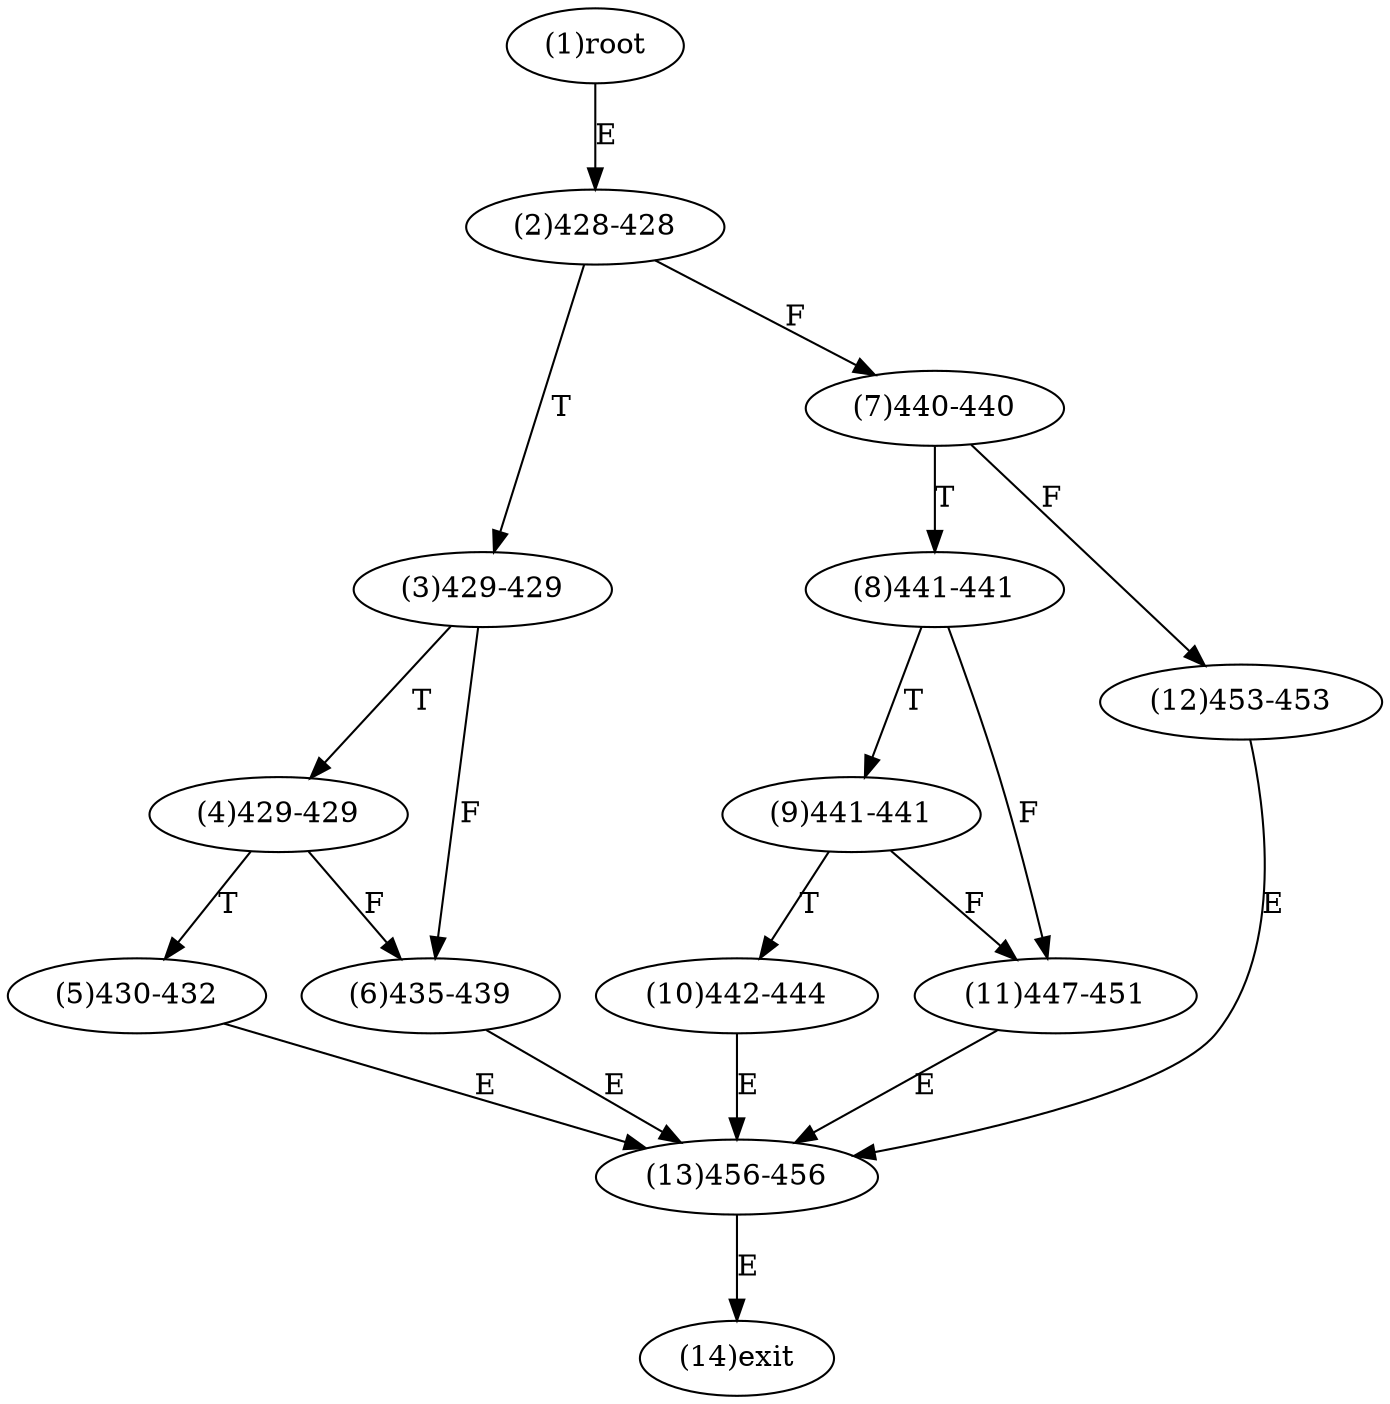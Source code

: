 digraph "" { 
1[ label="(1)root"];
2[ label="(2)428-428"];
3[ label="(3)429-429"];
4[ label="(4)429-429"];
5[ label="(5)430-432"];
6[ label="(6)435-439"];
7[ label="(7)440-440"];
8[ label="(8)441-441"];
9[ label="(9)441-441"];
10[ label="(10)442-444"];
11[ label="(11)447-451"];
12[ label="(12)453-453"];
13[ label="(13)456-456"];
14[ label="(14)exit"];
1->2[ label="E"];
2->7[ label="F"];
2->3[ label="T"];
3->6[ label="F"];
3->4[ label="T"];
4->6[ label="F"];
4->5[ label="T"];
5->13[ label="E"];
6->13[ label="E"];
7->12[ label="F"];
7->8[ label="T"];
8->11[ label="F"];
8->9[ label="T"];
9->11[ label="F"];
9->10[ label="T"];
10->13[ label="E"];
11->13[ label="E"];
12->13[ label="E"];
13->14[ label="E"];
}